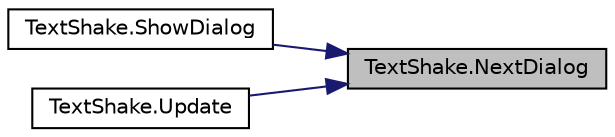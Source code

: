 digraph "TextShake.NextDialog"
{
 // LATEX_PDF_SIZE
  edge [fontname="Helvetica",fontsize="10",labelfontname="Helvetica",labelfontsize="10"];
  node [fontname="Helvetica",fontsize="10",shape=record];
  rankdir="RL";
  Node1 [label="TextShake.NextDialog",height=0.2,width=0.4,color="black", fillcolor="grey75", style="filled", fontcolor="black",tooltip=" "];
  Node1 -> Node2 [dir="back",color="midnightblue",fontsize="10",style="solid"];
  Node2 [label="TextShake.ShowDialog",height=0.2,width=0.4,color="black", fillcolor="white", style="filled",URL="$class_text_shake.html#aaf8c0ec6893724d62c81851c073a8170",tooltip=" "];
  Node1 -> Node3 [dir="back",color="midnightblue",fontsize="10",style="solid"];
  Node3 [label="TextShake.Update",height=0.2,width=0.4,color="black", fillcolor="white", style="filled",URL="$class_text_shake.html#a356f9990684ec415b0bce00378422dcf",tooltip=" "];
}

